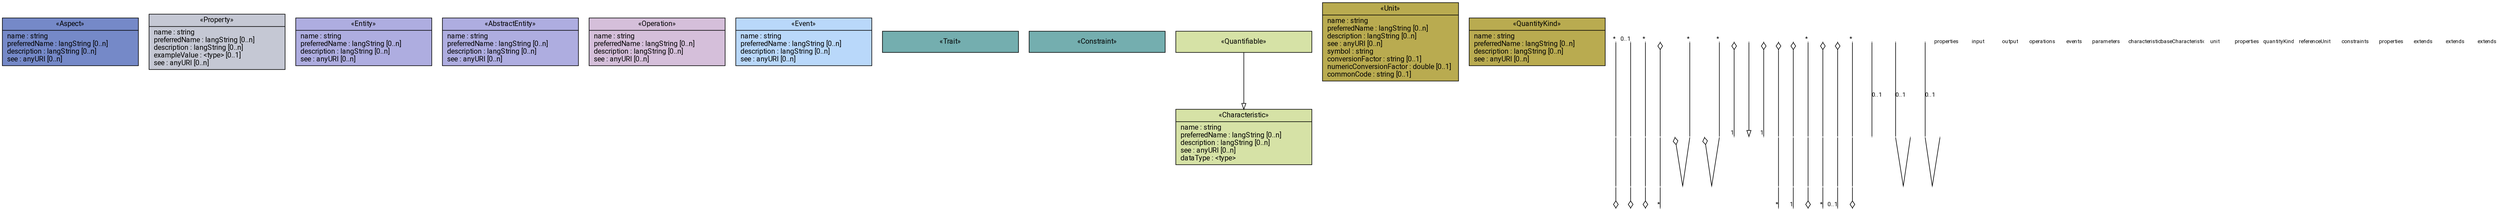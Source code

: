 // Copyright (c) 2023 Robert Bosch Manufacturing Solutions GmbH

// See the AUTHORS file(s) distributed with this work for additional information regarding authorship.

// This Source Code Form is subject to the terms of the Mozilla Public License, v. 2.0.
// If a copy of the MPL was not distributed with this file, You can obtain one at https://mozilla.org/MPL/2.0/
// SPDX-License-Identifier: MPL-2.0

// PRAGMA LAYOUT-ENGINE: neato
digraph aspect_model {
  splines=line

  node [
    fontname="Roboto Condensed"
    fontsize=12
    style="filled"
    shape="record"
    gradientangle=0
    fillcolor="#e8eef7:#b7c9e3"
    color="#000000"
    fontcolor="#000000"
  ]

  edge [
    fontname="Roboto Condensed"
    fontsize=10
    color="#000000"
    fontcolor="#000000"
  ]

  node [
    width=3.2
    outputorder="edgesfirst"
  ]

  Aspect [
    label="{ «Aspect»|name : string\lpreferredName : langString [0..n]\ldescription : langString [0..n]\lsee : anyURI [0..n]\l}",
    pos="0,0.38!",
    fillcolor="#7589c8"
  ]
  Property [
    label="{ «Property»|name : string\lpreferredName : langString [0..n]\ldescription : langString [0..n]\lexampleValue : \<type\> [0..1]\lsee : anyURI [0..n]\l}",
    pos="0,-1.30!",
    fillcolor="#c5c8d4"
  ]
  Entity [
    label="{ «Entity»|name : string\lpreferredName : langString [0..n]\ldescription : langString [0..n]\lsee : anyURI [0..n]\l}",
    pos="0,-2.9!",
    fillcolor="#aeade0"
  ]
  AbstractEntity [
    label="{ «AbstractEntity»|name : string\lpreferredName : langString [0..n]\ldescription : langString [0..n]\lsee : anyURI [0..n]\l}",
    pos="0,-4.5!",
    fillcolor="#aeade0"
  ]
  Operation [
    label="{ «Operation»|name : string\lpreferredName : langString [0..n]\ldescription : langString [0..n]\lsee : anyURI [0..n]\l}",
    pos="0,-6.0!",
    fillcolor="#d5bfda"
  ]
  Event [
    label="{ «Event»|name : string\lpreferredName : langString [0..n]\ldescription : langString [0..n]\lsee : anyURI [0..n]\l}",
    pos="0,-7.5!",
    fillcolor="#b9d8fa"
  ]
  Trait [
    label="{ «Trait»}",
    pos="5.0,-0.07!",
    fillcolor="#74aeaf"
  ]
  Constraint [
    label="{ «Constraint»}",
    pos="5.0,0.7!",
    fillcolor="#74aeaf"
  ]
  Characteristic [
    label="{ «Characteristic»|name : string\lpreferredName : langString [0..n]\ldescription : langString [0..n]\lsee : anyURI [0..n]\ldataType : \<type\>\l}",
    pos="5.0,-1.6!",
    fillcolor="#d6e2a6"
  ]
  Quantifiable [
    label="{ «Quantifiable»}",
    pos="5.0,-2.8!",
    fillcolor="#d6e2a6"
  ]
  Unit [
    label="{ «Unit»|name : string\lpreferredName : langString [0..n]\ldescription : langString [0..n]\lsee : anyURI [0..n]\lsymbol : string\lconversionFactor : string [0..1]\lnumericConversionFactor : double [0..1]\lcommonCode : string [0..1]\l}",
    pos="5.0,-4.2!",
    fillcolor="#b9ab50"
  ]
  QuantityKind [
    label="{ «QuantityKind»|name : string\lpreferredName : langString [0..n]\ldescription : langString [0..n]\lsee : anyURI [0..n]\l}",
    pos="5.0,-6.3!",
    fillcolor="#b9ab50"
  ]

  // Quantifiable --|> Characteristic
  Quantifiable -> Characteristic [arrowhead="empty"]

  // Aspect --[properties]--> Property
  help1 [shape="point", pos="-2.5,-1.2!", label="", height=0.0, width=0.0]
  property_west1 [shape="point", pos="-1.6,-1.2!", label="", height=0.0, width=0.0]
  property_west1 -> help1 [arrowhead="none", label="", taillabel="*"]
  help2 [shape="point", pos="-2.5,0!", label="", height=0.0, width=0.0]
  help1 -> help2 [arrowhead="none"]
  aspect_west1 [shape="point", pos="-1.6,0!", label="", height=0.0, width=0.0]
  help2 -> aspect_west1 [arrowhead="ediamond"]

  // Property --[output]--> Operation
  help3 [shape="point", pos="-2,-1.8!", label="", height=0.0, width=0.0]
  property_west2 [shape="point", pos="-1.6,-1.8!", label="", height=0.0, width=0.0]
  property_west2 -> help3 [arrowhead="none", label="", taillabel="0..1"]
  help4 [shape="point", pos="-2,-5.7!", label="", height=0.0, width=0.0]
  help3 -> help4 [arrowhead="none"]
  operation_west1 [shape="point", pos="-1.6,-5.7!", label="", height=0.0, width=0.0]
  help4 -> operation_west1 [arrowhead="ediamond"]

  // Property --[input]--> Operation
  help5 [shape="point", pos="-2.5,-1.5!", label="", height=0.0, width=0.0]
  property_west3 [shape="point", pos="-1.6,-1.5!", label="", height=0.0, width=0.0]
  property_west3 -> help5 [arrowhead="none", label="", taillabel="*"]
  help6 [shape="point", pos="-2.5,-6!", label="", height=0.0, width=0.0]
  help5 -> help6 [arrowhead="none"]
  operation_west2 [shape="point", pos="-1.6,-6!", label="", height=0.0, width=0.0]
  help6 -> operation_west2 [arrowhead="ediamond"]

  // Aspect --[operations]--> Operation
  help7 [shape="point", pos="-2.9,0.3!", label="", height=0.0, width=0.0]
  aspect_west2 [shape="point", pos="-1.6,0.3!", label="", height=0.0, width=0.0]
  aspect_west2 -> help7 [arrowhead="none", label="", dir="both", arrowtail="ediamond"]
  help8 [shape="point", pos="-2.9,-6.3!", label="", height=0.0, width=0.0]
  help7 -> help8 [arrowhead="none"]
  operation_west3 [shape="point", pos="-1.6,-6.3!", label="", height=0.0, width=0.0]
  help8 -> operation_west3 [arrowhead="none", headlabel="*"]

  // Aspect --[events]--> Event
  help_event_aspect_aspect_out [shape="point", pos="-3.3,0.6!", label="", height=0.0, width=0.0]
  aspect_west3 [shape="point", pos="-1.6,0.6!", label="", height=0.0, width=0.0]
  aspect_west3 -> help_event_aspect_aspect_out [arrowhead="none", label="", dir="both", arrowtail="ediamond"]
  help_event_aspect_event_out [shape="point", pos="-3.3,-7.5!", label="", height=0.0, width=0.0]
  help_event_aspect_event_out -> help_event_aspect_aspect_out [arrowhead="none"]
  event_west [shape="point", pos="-1.6,-7.5!", label="", height=0.0, width=0.0]
  event_west -> help_event_aspect_event_out [arrowhead="none", label="", taillabel="*"]

  // Event --[parameters]--> Property
  event_east [shape="point", pos="1.6,-7.5!", label="", height=0.0, width=0.0]
  help_event_property_event_out [shape="point", pos="2.6,-7.5!", label="", height=0.0, width=0.0]
  event_east -> help_event_property_event_out [arrowhead="none", label="", dir="both", arrowtail="ediamond"]
  property_east3 [shape="point", pos="1.6,-1.4!", label="", height=0.0, width=0.0]
  help_event_property_property_out [shape="point", pos="2.6,-1.4!", label="", height=0.0, width=0.0]
  help_event_property_property_out -> help_event_property_event_out [arrowhead="none"]
  property_east3 -> help_event_property_property_out [arrowhead="none", label="", taillabel="*"]

  // Property --[characteristic]--> Characteristic
  property_east1 [shape="point", pos="1.6,-1.1!", label="", height=0.0, width=0.0]
  characteristic_west1 [shape="point", pos="3.4,-1.1!", label="", height=0.0, width=0.0]
  property_east1 -> characteristic_west1 [dir="both", arrowhead="none", arrowtail="ediamond", headlabel="1"]

  // Trait --|> Characteristic
  trait_south1 [shape="point", pos="4.0,-0.33!", label="", height=0.0, width=0.0]
  characteristic_north1 [shape="point", pos="4.0,-0.93!", label="", height=0.0, width=0.0]
  trait_south1 -> characteristic_north1 [arrowhead="empty"]

  // Trait --[baseCharacteristic]--> Characteristic
  trait_south2 [shape="point", pos="6.0,-0.33!", label="", height=0.0, width=0.0]
  characteristic_north2 [shape="point", pos="6.0,-0.93!", label="", height=0.0, width=0.0]
  trait_south2 -> characteristic_north2 [dir="both", arrowhead="none", arrowtail="ediamond", headlabel="1"]

  // Trait --[constraints]--> Constraint
  trait_west1 [shape="point", pos="3.4,-0.05!", label="", height=0.0, width=0.0]
  help19 [shape="point", pos="3.1,-0.05!", label="", height=0.0, width=0.0]
  constraint_west1 [shape="point", pos="3.4,0.7!", label="", height=0.0, width=0.0]
  help20 [shape="point", pos="3.1,0.7!", label="", height=0.0, width=0.0]
  trait_west1 -> help19 [dir="both", arrowhead="none", arrowtail="ediamond"]
  help19 -> help20 [arrowhead="none"]
  help20 -> constraint_west1 [arrowhead="none", headlabel="*"]

  // Quantifiable --[unit]--> Unit
  quantifiable_west1 [shape="point", pos="3.4,-2.7!", label="", height=0.0, width=0.0]
  help11 [shape="point", pos="3.1,-2.7!", label="", height=0.0, width=0.0]
  unit_west1 [shape="point", pos="3.4,-3.7!", label="", height=0.0, width=0.0]
  help12 [shape="point", pos="3.1,-3.7!", label="", height=0.0, width=0.0]
  quantifiable_west1 -> help11 [dir="both", arrowhead="none", arrowtail="ediamond"]
  help11 -> help12 [arrowhead="none"]
  help12 -> unit_west1 [arrowhead="none", headlabel="1"]

  // Entity --[properties]--> Property
  property_east2 [shape="point", pos="1.6,-1.9!", label="", height=0.0, width=0.0]
  help13 [shape="point", pos="1.8,-1.9!", label="", height=0.0, width=0.0]
  entity_east1 [shape="point", pos="1.6,-2.9!", label="", height=0.0, width=0.0]
  help14 [shape="point", pos="1.8,-2.9!", label="", height=0.0, width=0.0]
  property_east2 -> help13 [arrowhead="none", taillabel="*"]
  help13 -> help14 [arrowhead="none"]
  help14 -> entity_east1 [arrowhead="ediamond"]

  // Unit --[quantityKind]--> QuantityKind
  unit_west2 [shape="point", pos="3.4,-4.3!", label="", height=0.0, width=0.0]
  quantitykind_west1 [shape="point", pos="3.4,-6.0!", label="", height=0.0, width=0.0]
  help15 [shape="point", pos="3.1,-4.3!", label="", height=0.0, width=0.0]
  help16 [shape="point", pos="3.1,-6.0!", label="", height=0.0, width=0.0]
  unit_west2 -> help15 [dir="both", arrowhead="none", arrowtail="ediamond"]
  help15 -> help16 [arrowhead="none"]
  help16 -> quantitykind_west1 [arrowhead="none", headlabel="*"]

  // Unit --[referenceUnit]--> Unit
  unit_south1 [shape="point", pos="4.0,-5.15!", label="", height=0.0, width=0.0]
  unit_south2 [shape="point", pos="6.0,-5.15!", label="", height=0.0, width=0.0]
  help17 [shape="point", pos="4.0,-5.4!", label="", height=0.0, width=0.0]
  help18 [shape="point", pos="6.0,-5.4!", label="", height=0.0, width=0.0]
  unit_south1 -> help17 [dir="both", arrowhead="none", arrowtail="ediamond"]
  help17 -> help18 [arrowhead="none"]
  help18 -> unit_south2 [arrowhead="none", headlabel="0..1"]

  //AbstractEntity --[properties]--> Property
  property_east4 [shape="point", pos="1.6,-1.7!", label="", height=0.0, width=0.0]
  help21 [shape="point", pos="2.3,-1.7!", label="", height=0.0, width=0.0]
  abstract_entity_east1 [shape="point", pos="1.6,-4.5!", label="", height=0.0, width=0.0]
  help22 [shape="point", pos="2.3,-4.5!", label="", height=0.0, width=0.0]
  property_east4 -> help21 [arrowhead="none", taillabel="*"]
  help21 -> help22 [arrowhead="none"]
  help22 -> abstract_entity_east1 [arrowhead="ediamond"]

  // Entity --[extends]--> AbstractEntity
  entity_south1 [shape="point", pos="-1,-3.46!", label="", height=0.0, width=0.0]
  abstract_entity_north1 [shape="point", pos="-1,-3.95!", label="", height=0.0, width=0.0]
  entity_south1 -> abstract_entity_north1 [arrowhead="none", label="0..1"]

  // Entity --[extends]--> Entity
  entity_south2 [shape="point", pos="0,-3.46!", label="", height=0.0, width=0.0]
  entity_south3 [shape="point", pos="1.3,-3.46!", label="", height=0.0, width=0.0]
  help23 [shape="point", pos="0,-3.7!", label="", height=0.0, width=0.0]
  help24 [shape="point", pos="1.3,-3.7!", label="", height=0.0, width=0.0]
  entity_south2 -> help23 [arrowhead="none", label="0..1"]
  entity_south3 -> help24 [arrowhead="none"]
  help23 -> help24 [arrowhead="none"]

  // Abstract Entity --[extends]--> Abstract Entity
  abstract_entity_south1 [shape="point", pos="0,-5.05!", label="", height=0.0, width=0.0]
  abstract_entity_south2 [shape="point", pos="1.3,-5.05!", label="", height=0.0, width=0.0]
  help25 [shape="point", pos="0,-5.3!", label="", height=0.0, width=0.0]
  help26 [shape="point", pos="1.3,-5.3!", label="", height=0.0, width=0.0]
  abstract_entity_south1 -> help25 [arrowhead="none", label="0..1"]
  abstract_entity_south2 -> help26 [arrowhead="none"]
  help25 -> help26 [arrowhead="none"]

  // Edge labels
  properties_label1 [label="properties", pos="-2.5,-0.6!", color="white", fillcolor="white", fontsize=9, shape="box", width=0.5, height=0.2, fixedsize=true]
  input_label [label="input", pos="-2.5,-2.8!", color="white", fillcolor="white", fontsize=9, shape="box", width=0.5, height=0.2, fixedsize=true]
  output_label [label="output", pos="-2,-3.2!", color="white", fillcolor="white", fontsize=9, shape="box", width=0.5, height=0.2, fixedsize=true]
  operations_label [label="operations", pos="-2.9,-2.4!", color="white", fillcolor="white", fontsize=9, shape="box", width=0.5, height=0.2, fixedsize=true]
  events_label [label="events", pos="-3.2,-4.0!", color="white", fillcolor="white", fontsize=9, shape="box", width=0.5, height=0.2, fixedsize=true]
  parameters_label [label="parameters", pos="2.6,-5!", color="white", fillcolor="white", fontsize=9, shape="box", width=0.5, height=0.2, fixedsize=true]
  characteristic_label [label="characteristic", pos="2.8,-1.1!", color="white", fillcolor="white", fontsize=9, shape="box", width=0.8, height=0.2, fixedsize=true]
  baseCharacteristic_label [label="baseCharacteristic", pos="5.5,-0.65!", color="white", fillcolor="white", fontsize=9, shape="box", width=0.5, height=0.2, fixedsize=true]
  unit_label [label="unit", pos="3.1,-3.2!", color="white", fillcolor="white", fontsize=9, shape="box", width=0.5, height=0.2, fixedsize=true]
  properties_label2 [label="properties", pos="1.8,-2.15!", color="white", fillcolor="white", fontsize=9, shape="box", width=0.5, height=0.2, fixedsize=true]
  quantityKind_label2 [label="quantityKind", pos="3.2,-5.4!", color="white", fillcolor="white", fontsize=9, shape="box", width=0.5, height=0.2, fixedsize=true]
  referenceUnit_label2 [label="referenceUnit", pos="4.6,-5.4!", color="white", fillcolor="white", fontsize=9, shape="box", width=0.7, height=0.2, fixedsize=true]
  constraints_label [label="constraints", pos="3.0,0.35!", color="white", fillcolor="white", fontsize=9, shape="box", width="0.7", height="0.2", fixedsize=true]
 properties_label3 [label="properties", pos="2.2,-4.15!", color="white", fillcolor="white", fontsize=9, shape="box", width=0.5, height=0.2, fixedsize=true]
 extends_label1 [label="extends", pos="-0.8,-3.8!", color="white", fillcolor="white", fontsize=9, shape="box", width=0.5, height=0.2, fixedsize=true]
 extends_label2 [label="extends", pos="0.65,-3.7!", color="white", fillcolor="white", fontsize=9, shape="box", width=0.5, height=0.2, fixedsize=true]
 extends_label3 [label="extends", pos="0.65,-5.3!", color="white", fillcolor="white", fontsize=9, shape="box", width=0.5, height=0.2, fixedsize=true]

}
